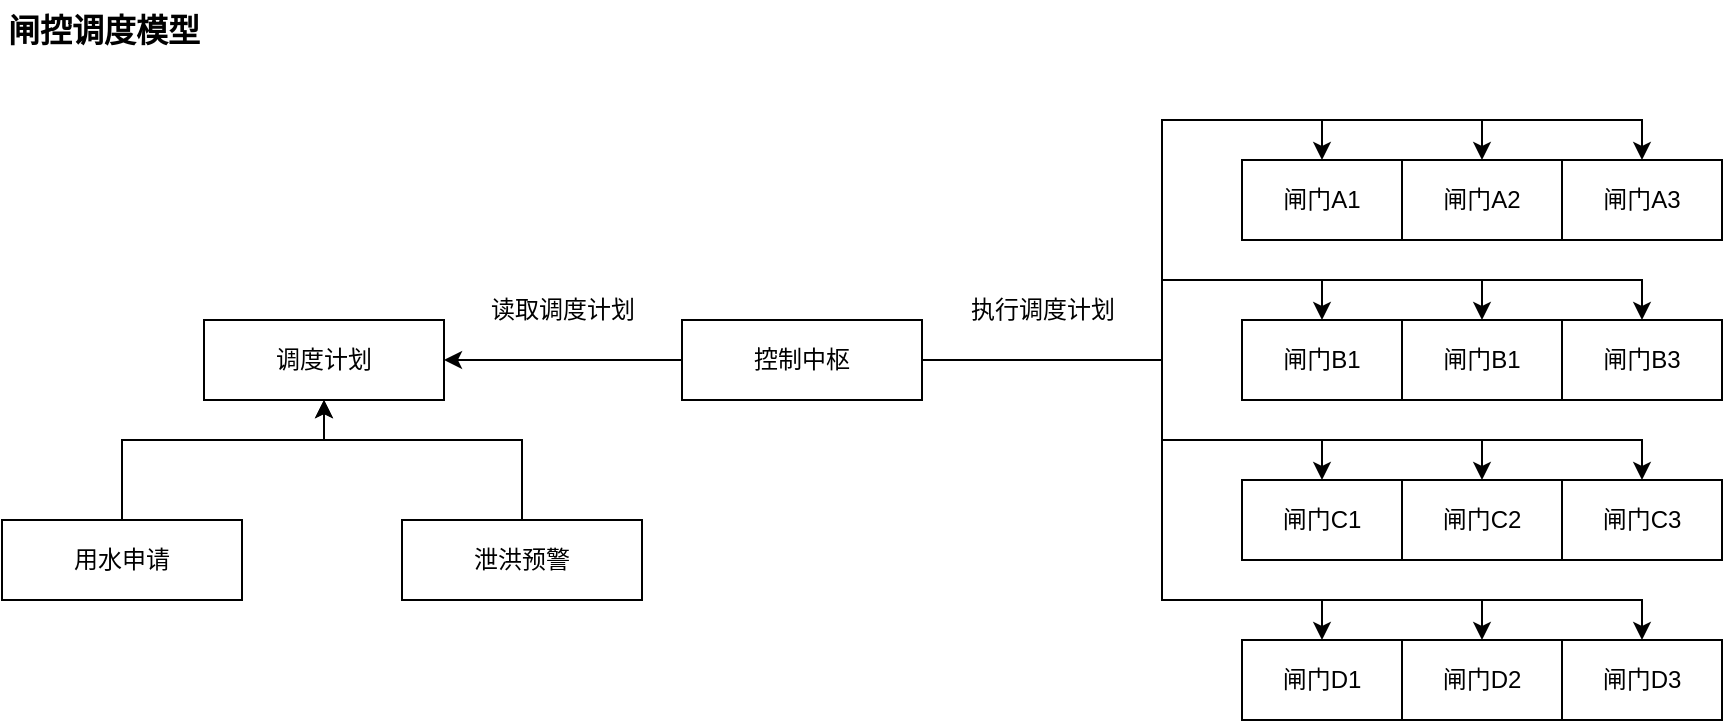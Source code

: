 <mxfile version="22.0.8" type="github">
  <diagram name="0001" id="y2zCg2tqc-IcQTNm7M6H">
    <mxGraphModel dx="1434" dy="758" grid="1" gridSize="10" guides="1" tooltips="1" connect="1" arrows="1" fold="1" page="1" pageScale="1" pageWidth="1169" pageHeight="827" math="0" shadow="0">
      <root>
        <mxCell id="sdHGfgtrLrPXHbDimJ2l-0" />
        <mxCell id="sdHGfgtrLrPXHbDimJ2l-1" parent="sdHGfgtrLrPXHbDimJ2l-0" />
        <mxCell id="sdHGfgtrLrPXHbDimJ2l-57" value="&lt;b style=&quot;font-size: 16px;&quot;&gt;闸控调度模型&lt;/b&gt;" style="text;html=1;align=left;verticalAlign=middle;resizable=0;points=[];autosize=1;strokeColor=none;fillColor=none;fontSize=16;rounded=0;labelBackgroundColor=none;" parent="sdHGfgtrLrPXHbDimJ2l-1" vertex="1">
          <mxGeometry x="40.5" y="20" width="120" height="30" as="geometry" />
        </mxCell>
        <mxCell id="DtQQWt-DvLBq8CPffun4-1" value="" style="edgeStyle=orthogonalEdgeStyle;rounded=0;orthogonalLoop=1;jettySize=auto;html=1;entryX=0.5;entryY=0;entryDx=0;entryDy=0;" edge="1" parent="sdHGfgtrLrPXHbDimJ2l-1" source="iJDq2YbVKDRwt8fmQem2-6" target="DtQQWt-DvLBq8CPffun4-0">
          <mxGeometry relative="1" as="geometry">
            <Array as="points">
              <mxPoint x="620" y="200" />
              <mxPoint x="620" y="80" />
              <mxPoint x="700" y="80" />
            </Array>
          </mxGeometry>
        </mxCell>
        <mxCell id="DtQQWt-DvLBq8CPffun4-3" value="" style="edgeStyle=orthogonalEdgeStyle;rounded=0;orthogonalLoop=1;jettySize=auto;html=1;entryX=0.5;entryY=0;entryDx=0;entryDy=0;" edge="1" parent="sdHGfgtrLrPXHbDimJ2l-1" source="iJDq2YbVKDRwt8fmQem2-6" target="DtQQWt-DvLBq8CPffun4-2">
          <mxGeometry relative="1" as="geometry">
            <Array as="points">
              <mxPoint x="620" y="200" />
              <mxPoint x="620" y="80" />
              <mxPoint x="860" y="80" />
            </Array>
          </mxGeometry>
        </mxCell>
        <mxCell id="DtQQWt-DvLBq8CPffun4-5" value="" style="edgeStyle=orthogonalEdgeStyle;rounded=0;orthogonalLoop=1;jettySize=auto;html=1;entryX=0.5;entryY=0;entryDx=0;entryDy=0;" edge="1" parent="sdHGfgtrLrPXHbDimJ2l-1" source="iJDq2YbVKDRwt8fmQem2-6" target="DtQQWt-DvLBq8CPffun4-4">
          <mxGeometry relative="1" as="geometry">
            <Array as="points">
              <mxPoint x="620" y="200" />
              <mxPoint x="620" y="80" />
              <mxPoint x="780" y="80" />
            </Array>
          </mxGeometry>
        </mxCell>
        <mxCell id="DtQQWt-DvLBq8CPffun4-7" value="" style="edgeStyle=orthogonalEdgeStyle;rounded=0;orthogonalLoop=1;jettySize=auto;html=1;entryX=0.5;entryY=0;entryDx=0;entryDy=0;" edge="1" parent="sdHGfgtrLrPXHbDimJ2l-1" source="iJDq2YbVKDRwt8fmQem2-6" target="DtQQWt-DvLBq8CPffun4-6">
          <mxGeometry relative="1" as="geometry">
            <Array as="points">
              <mxPoint x="620" y="200" />
              <mxPoint x="620" y="160" />
              <mxPoint x="700" y="160" />
            </Array>
          </mxGeometry>
        </mxCell>
        <mxCell id="DtQQWt-DvLBq8CPffun4-9" value="" style="edgeStyle=orthogonalEdgeStyle;rounded=0;orthogonalLoop=1;jettySize=auto;html=1;entryX=0.5;entryY=0;entryDx=0;entryDy=0;" edge="1" parent="sdHGfgtrLrPXHbDimJ2l-1" source="iJDq2YbVKDRwt8fmQem2-6" target="DtQQWt-DvLBq8CPffun4-8">
          <mxGeometry relative="1" as="geometry">
            <Array as="points">
              <mxPoint x="620" y="200" />
              <mxPoint x="620" y="160" />
              <mxPoint x="780" y="160" />
            </Array>
          </mxGeometry>
        </mxCell>
        <mxCell id="DtQQWt-DvLBq8CPffun4-11" value="" style="edgeStyle=orthogonalEdgeStyle;rounded=0;orthogonalLoop=1;jettySize=auto;html=1;entryX=0.5;entryY=0;entryDx=0;entryDy=0;" edge="1" parent="sdHGfgtrLrPXHbDimJ2l-1" source="iJDq2YbVKDRwt8fmQem2-6" target="DtQQWt-DvLBq8CPffun4-10">
          <mxGeometry relative="1" as="geometry">
            <Array as="points">
              <mxPoint x="620" y="200" />
              <mxPoint x="620" y="160" />
              <mxPoint x="860" y="160" />
            </Array>
          </mxGeometry>
        </mxCell>
        <mxCell id="DtQQWt-DvLBq8CPffun4-14" value="" style="edgeStyle=orthogonalEdgeStyle;rounded=0;orthogonalLoop=1;jettySize=auto;html=1;exitX=1;exitY=0.5;exitDx=0;exitDy=0;" edge="1" parent="sdHGfgtrLrPXHbDimJ2l-1" source="iJDq2YbVKDRwt8fmQem2-6" target="DtQQWt-DvLBq8CPffun4-13">
          <mxGeometry relative="1" as="geometry">
            <Array as="points">
              <mxPoint x="620" y="200" />
              <mxPoint x="620" y="240" />
              <mxPoint x="700" y="240" />
            </Array>
          </mxGeometry>
        </mxCell>
        <mxCell id="DtQQWt-DvLBq8CPffun4-16" value="" style="edgeStyle=orthogonalEdgeStyle;rounded=0;orthogonalLoop=1;jettySize=auto;html=1;exitX=1;exitY=0.5;exitDx=0;exitDy=0;" edge="1" parent="sdHGfgtrLrPXHbDimJ2l-1" source="iJDq2YbVKDRwt8fmQem2-6" target="DtQQWt-DvLBq8CPffun4-15">
          <mxGeometry relative="1" as="geometry">
            <Array as="points">
              <mxPoint x="620" y="200" />
              <mxPoint x="620" y="240" />
              <mxPoint x="780" y="240" />
            </Array>
          </mxGeometry>
        </mxCell>
        <mxCell id="DtQQWt-DvLBq8CPffun4-18" value="" style="edgeStyle=orthogonalEdgeStyle;rounded=0;orthogonalLoop=1;jettySize=auto;html=1;exitX=1;exitY=0.5;exitDx=0;exitDy=0;" edge="1" parent="sdHGfgtrLrPXHbDimJ2l-1" source="iJDq2YbVKDRwt8fmQem2-6" target="DtQQWt-DvLBq8CPffun4-17">
          <mxGeometry relative="1" as="geometry">
            <Array as="points">
              <mxPoint x="620" y="200" />
              <mxPoint x="620" y="240" />
              <mxPoint x="860" y="240" />
            </Array>
          </mxGeometry>
        </mxCell>
        <mxCell id="DtQQWt-DvLBq8CPffun4-20" value="" style="edgeStyle=orthogonalEdgeStyle;rounded=0;orthogonalLoop=1;jettySize=auto;html=1;exitX=1;exitY=0.5;exitDx=0;exitDy=0;" edge="1" parent="sdHGfgtrLrPXHbDimJ2l-1" source="iJDq2YbVKDRwt8fmQem2-6" target="DtQQWt-DvLBq8CPffun4-19">
          <mxGeometry relative="1" as="geometry">
            <Array as="points">
              <mxPoint x="620" y="200" />
              <mxPoint x="620" y="320" />
              <mxPoint x="700" y="320" />
            </Array>
          </mxGeometry>
        </mxCell>
        <mxCell id="DtQQWt-DvLBq8CPffun4-22" value="" style="edgeStyle=orthogonalEdgeStyle;rounded=0;orthogonalLoop=1;jettySize=auto;html=1;exitX=1;exitY=0.5;exitDx=0;exitDy=0;" edge="1" parent="sdHGfgtrLrPXHbDimJ2l-1" source="iJDq2YbVKDRwt8fmQem2-6" target="DtQQWt-DvLBq8CPffun4-21">
          <mxGeometry relative="1" as="geometry">
            <Array as="points">
              <mxPoint x="620" y="200" />
              <mxPoint x="620" y="320" />
              <mxPoint x="780" y="320" />
            </Array>
          </mxGeometry>
        </mxCell>
        <mxCell id="DtQQWt-DvLBq8CPffun4-24" value="" style="edgeStyle=orthogonalEdgeStyle;rounded=0;orthogonalLoop=1;jettySize=auto;html=1;exitX=1;exitY=0.5;exitDx=0;exitDy=0;" edge="1" parent="sdHGfgtrLrPXHbDimJ2l-1" source="iJDq2YbVKDRwt8fmQem2-6" target="DtQQWt-DvLBq8CPffun4-23">
          <mxGeometry relative="1" as="geometry">
            <Array as="points">
              <mxPoint x="620" y="200" />
              <mxPoint x="620" y="320" />
              <mxPoint x="860" y="320" />
            </Array>
          </mxGeometry>
        </mxCell>
        <mxCell id="DtQQWt-DvLBq8CPffun4-26" value="" style="edgeStyle=orthogonalEdgeStyle;rounded=0;orthogonalLoop=1;jettySize=auto;html=1;" edge="1" parent="sdHGfgtrLrPXHbDimJ2l-1" source="iJDq2YbVKDRwt8fmQem2-6" target="DtQQWt-DvLBq8CPffun4-25">
          <mxGeometry relative="1" as="geometry" />
        </mxCell>
        <mxCell id="iJDq2YbVKDRwt8fmQem2-6" value="控制中枢" style="rounded=0;whiteSpace=wrap;html=1;" parent="sdHGfgtrLrPXHbDimJ2l-1" vertex="1">
          <mxGeometry x="380" y="180" width="120" height="40" as="geometry" />
        </mxCell>
        <mxCell id="DtQQWt-DvLBq8CPffun4-0" value="闸门A1" style="rounded=0;whiteSpace=wrap;html=1;" vertex="1" parent="sdHGfgtrLrPXHbDimJ2l-1">
          <mxGeometry x="660" y="100" width="80" height="40" as="geometry" />
        </mxCell>
        <mxCell id="DtQQWt-DvLBq8CPffun4-2" value="闸门A3" style="rounded=0;whiteSpace=wrap;html=1;" vertex="1" parent="sdHGfgtrLrPXHbDimJ2l-1">
          <mxGeometry x="820" y="100" width="80" height="40" as="geometry" />
        </mxCell>
        <mxCell id="DtQQWt-DvLBq8CPffun4-4" value="闸门A2" style="rounded=0;whiteSpace=wrap;html=1;" vertex="1" parent="sdHGfgtrLrPXHbDimJ2l-1">
          <mxGeometry x="740" y="100" width="80" height="40" as="geometry" />
        </mxCell>
        <mxCell id="DtQQWt-DvLBq8CPffun4-6" value="闸门B1" style="rounded=0;whiteSpace=wrap;html=1;" vertex="1" parent="sdHGfgtrLrPXHbDimJ2l-1">
          <mxGeometry x="660" y="180" width="80" height="40" as="geometry" />
        </mxCell>
        <mxCell id="DtQQWt-DvLBq8CPffun4-8" value="闸门B1" style="rounded=0;whiteSpace=wrap;html=1;" vertex="1" parent="sdHGfgtrLrPXHbDimJ2l-1">
          <mxGeometry x="740" y="180" width="80" height="40" as="geometry" />
        </mxCell>
        <mxCell id="DtQQWt-DvLBq8CPffun4-10" value="闸门B3" style="rounded=0;whiteSpace=wrap;html=1;" vertex="1" parent="sdHGfgtrLrPXHbDimJ2l-1">
          <mxGeometry x="820" y="180" width="80" height="40" as="geometry" />
        </mxCell>
        <mxCell id="DtQQWt-DvLBq8CPffun4-13" value="闸门C1" style="rounded=0;whiteSpace=wrap;html=1;" vertex="1" parent="sdHGfgtrLrPXHbDimJ2l-1">
          <mxGeometry x="660" y="260" width="80" height="40" as="geometry" />
        </mxCell>
        <mxCell id="DtQQWt-DvLBq8CPffun4-15" value="闸门C2" style="rounded=0;whiteSpace=wrap;html=1;" vertex="1" parent="sdHGfgtrLrPXHbDimJ2l-1">
          <mxGeometry x="740" y="260" width="80" height="40" as="geometry" />
        </mxCell>
        <mxCell id="DtQQWt-DvLBq8CPffun4-17" value="闸门C3" style="rounded=0;whiteSpace=wrap;html=1;" vertex="1" parent="sdHGfgtrLrPXHbDimJ2l-1">
          <mxGeometry x="820" y="260" width="80" height="40" as="geometry" />
        </mxCell>
        <mxCell id="DtQQWt-DvLBq8CPffun4-19" value="闸门D1" style="rounded=0;whiteSpace=wrap;html=1;" vertex="1" parent="sdHGfgtrLrPXHbDimJ2l-1">
          <mxGeometry x="660" y="340" width="80" height="40" as="geometry" />
        </mxCell>
        <mxCell id="DtQQWt-DvLBq8CPffun4-21" value="闸门D2" style="rounded=0;whiteSpace=wrap;html=1;" vertex="1" parent="sdHGfgtrLrPXHbDimJ2l-1">
          <mxGeometry x="740" y="340" width="80" height="40" as="geometry" />
        </mxCell>
        <mxCell id="DtQQWt-DvLBq8CPffun4-23" value="闸门D3" style="rounded=0;whiteSpace=wrap;html=1;" vertex="1" parent="sdHGfgtrLrPXHbDimJ2l-1">
          <mxGeometry x="820" y="340" width="80" height="40" as="geometry" />
        </mxCell>
        <mxCell id="DtQQWt-DvLBq8CPffun4-30" value="" style="edgeStyle=orthogonalEdgeStyle;rounded=0;orthogonalLoop=1;jettySize=auto;html=1;entryX=0.5;entryY=0;entryDx=0;entryDy=0;startArrow=classic;startFill=1;endArrow=none;endFill=0;" edge="1" parent="sdHGfgtrLrPXHbDimJ2l-1" source="DtQQWt-DvLBq8CPffun4-25" target="DtQQWt-DvLBq8CPffun4-29">
          <mxGeometry relative="1" as="geometry">
            <Array as="points">
              <mxPoint x="201" y="240" />
              <mxPoint x="100" y="240" />
            </Array>
          </mxGeometry>
        </mxCell>
        <mxCell id="DtQQWt-DvLBq8CPffun4-32" value="" style="edgeStyle=orthogonalEdgeStyle;rounded=0;orthogonalLoop=1;jettySize=auto;html=1;entryX=0.5;entryY=0;entryDx=0;entryDy=0;endArrow=none;endFill=0;startArrow=classic;startFill=1;" edge="1" parent="sdHGfgtrLrPXHbDimJ2l-1" source="DtQQWt-DvLBq8CPffun4-25" target="DtQQWt-DvLBq8CPffun4-31">
          <mxGeometry relative="1" as="geometry">
            <Array as="points">
              <mxPoint x="201" y="240" />
              <mxPoint x="300" y="240" />
            </Array>
          </mxGeometry>
        </mxCell>
        <mxCell id="DtQQWt-DvLBq8CPffun4-25" value="调度计划" style="rounded=0;whiteSpace=wrap;html=1;" vertex="1" parent="sdHGfgtrLrPXHbDimJ2l-1">
          <mxGeometry x="141" y="180" width="120" height="40" as="geometry" />
        </mxCell>
        <mxCell id="DtQQWt-DvLBq8CPffun4-27" value="读取调度计划" style="text;html=1;align=center;verticalAlign=middle;resizable=0;points=[];autosize=1;strokeColor=none;fillColor=none;" vertex="1" parent="sdHGfgtrLrPXHbDimJ2l-1">
          <mxGeometry x="270" y="160" width="100" height="30" as="geometry" />
        </mxCell>
        <mxCell id="DtQQWt-DvLBq8CPffun4-28" value="执行调度计划" style="text;html=1;align=center;verticalAlign=middle;resizable=0;points=[];autosize=1;strokeColor=none;fillColor=none;" vertex="1" parent="sdHGfgtrLrPXHbDimJ2l-1">
          <mxGeometry x="510" y="160" width="100" height="30" as="geometry" />
        </mxCell>
        <mxCell id="DtQQWt-DvLBq8CPffun4-29" value="用水申请" style="rounded=0;whiteSpace=wrap;html=1;" vertex="1" parent="sdHGfgtrLrPXHbDimJ2l-1">
          <mxGeometry x="40" y="280" width="120" height="40" as="geometry" />
        </mxCell>
        <mxCell id="DtQQWt-DvLBq8CPffun4-31" value="泄洪预警" style="rounded=0;whiteSpace=wrap;html=1;" vertex="1" parent="sdHGfgtrLrPXHbDimJ2l-1">
          <mxGeometry x="240" y="280" width="120" height="40" as="geometry" />
        </mxCell>
      </root>
    </mxGraphModel>
  </diagram>
</mxfile>
